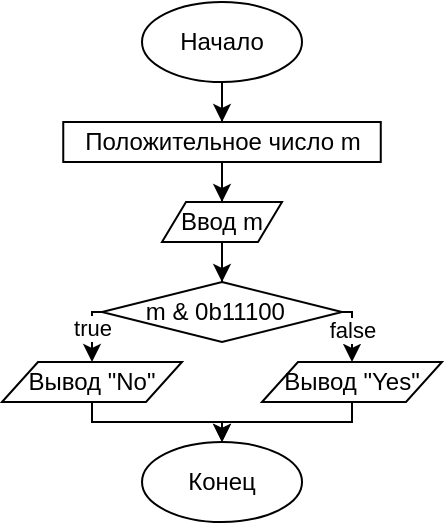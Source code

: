 <mxfile version="14.3.0" type="device"><diagram id="rqQzgaqE5HwuQP4C6qzI" name="Page-1"><mxGraphModel dx="415" dy="241" grid="1" gridSize="10" guides="1" tooltips="1" connect="1" arrows="1" fold="1" page="1" pageScale="1" pageWidth="827" pageHeight="1169" math="0" shadow="0"><root><mxCell id="0"/><mxCell id="1" parent="0"/><mxCell id="X6TsaH43rsw3EuDzbanR-6" style="edgeStyle=orthogonalEdgeStyle;rounded=0;orthogonalLoop=1;jettySize=auto;html=1;entryX=0.5;entryY=0;entryDx=0;entryDy=0;" edge="1" parent="1" source="X6TsaH43rsw3EuDzbanR-7" target="X6TsaH43rsw3EuDzbanR-12"><mxGeometry relative="1" as="geometry"/></mxCell><mxCell id="X6TsaH43rsw3EuDzbanR-7" value="Начало" style="ellipse;whiteSpace=wrap;html=1;" vertex="1" parent="1"><mxGeometry x="280" y="100" width="80" height="40" as="geometry"/></mxCell><mxCell id="X6TsaH43rsw3EuDzbanR-8" style="edgeStyle=orthogonalEdgeStyle;rounded=0;orthogonalLoop=1;jettySize=auto;html=1;entryX=0.5;entryY=0;entryDx=0;entryDy=0;" edge="1" parent="1" source="X6TsaH43rsw3EuDzbanR-9" target="X6TsaH43rsw3EuDzbanR-10"><mxGeometry relative="1" as="geometry"><Array as="points"><mxPoint x="255" y="310"/><mxPoint x="320" y="310"/></Array></mxGeometry></mxCell><mxCell id="X6TsaH43rsw3EuDzbanR-9" value="Вывод &quot;No&quot;" style="shape=parallelogram;perimeter=parallelogramPerimeter;whiteSpace=wrap;html=1;" vertex="1" parent="1"><mxGeometry x="210" y="280" width="90" height="20" as="geometry"/></mxCell><mxCell id="X6TsaH43rsw3EuDzbanR-10" value="Конец" style="ellipse;whiteSpace=wrap;html=1;" vertex="1" parent="1"><mxGeometry x="280.01" y="320" width="80" height="40" as="geometry"/></mxCell><mxCell id="X6TsaH43rsw3EuDzbanR-11" style="edgeStyle=orthogonalEdgeStyle;rounded=0;orthogonalLoop=1;jettySize=auto;html=1;" edge="1" parent="1" source="X6TsaH43rsw3EuDzbanR-12" target="X6TsaH43rsw3EuDzbanR-14"><mxGeometry relative="1" as="geometry"/></mxCell><mxCell id="X6TsaH43rsw3EuDzbanR-12" value="Положительное число m" style="rounded=0;whiteSpace=wrap;html=1;" vertex="1" parent="1"><mxGeometry x="240.63" y="160" width="158.75" height="20" as="geometry"/></mxCell><mxCell id="X6TsaH43rsw3EuDzbanR-16" style="edgeStyle=orthogonalEdgeStyle;rounded=0;orthogonalLoop=1;jettySize=auto;html=1;entryX=0.5;entryY=0;entryDx=0;entryDy=0;" edge="1" parent="1" source="X6TsaH43rsw3EuDzbanR-14" target="X6TsaH43rsw3EuDzbanR-15"><mxGeometry relative="1" as="geometry"/></mxCell><mxCell id="X6TsaH43rsw3EuDzbanR-14" value="Ввод m" style="shape=parallelogram;perimeter=parallelogramPerimeter;whiteSpace=wrap;html=1;" vertex="1" parent="1"><mxGeometry x="290" y="200" width="60" height="20" as="geometry"/></mxCell><mxCell id="X6TsaH43rsw3EuDzbanR-17" style="edgeStyle=orthogonalEdgeStyle;rounded=0;orthogonalLoop=1;jettySize=auto;html=1;entryX=0.5;entryY=0;entryDx=0;entryDy=0;" edge="1" parent="1" source="X6TsaH43rsw3EuDzbanR-15" target="X6TsaH43rsw3EuDzbanR-9"><mxGeometry relative="1" as="geometry"><Array as="points"><mxPoint x="255" y="255"/></Array></mxGeometry></mxCell><mxCell id="X6TsaH43rsw3EuDzbanR-22" value="true" style="edgeLabel;html=1;align=center;verticalAlign=middle;resizable=0;points=[];" vertex="1" connectable="0" parent="X6TsaH43rsw3EuDzbanR-17"><mxGeometry x="-0.178" relative="1" as="geometry"><mxPoint as="offset"/></mxGeometry></mxCell><mxCell id="X6TsaH43rsw3EuDzbanR-20" style="edgeStyle=orthogonalEdgeStyle;rounded=0;orthogonalLoop=1;jettySize=auto;html=1;entryX=0.5;entryY=0;entryDx=0;entryDy=0;" edge="1" parent="1" source="X6TsaH43rsw3EuDzbanR-15" target="X6TsaH43rsw3EuDzbanR-18"><mxGeometry relative="1" as="geometry"><Array as="points"><mxPoint x="385" y="255"/></Array></mxGeometry></mxCell><mxCell id="X6TsaH43rsw3EuDzbanR-24" value="false" style="edgeLabel;html=1;align=center;verticalAlign=middle;resizable=0;points=[];" vertex="1" connectable="0" parent="X6TsaH43rsw3EuDzbanR-20"><mxGeometry x="-0.241" relative="1" as="geometry"><mxPoint y="2" as="offset"/></mxGeometry></mxCell><mxCell id="X6TsaH43rsw3EuDzbanR-15" value="m &amp;amp; 0b11100 &amp;nbsp;" style="rhombus;whiteSpace=wrap;html=1;" vertex="1" parent="1"><mxGeometry x="260" y="240" width="120" height="30" as="geometry"/></mxCell><mxCell id="X6TsaH43rsw3EuDzbanR-19" style="edgeStyle=orthogonalEdgeStyle;rounded=0;orthogonalLoop=1;jettySize=auto;html=1;entryX=0.5;entryY=0;entryDx=0;entryDy=0;" edge="1" parent="1" source="X6TsaH43rsw3EuDzbanR-18" target="X6TsaH43rsw3EuDzbanR-10"><mxGeometry relative="1" as="geometry"><Array as="points"><mxPoint x="385" y="310"/><mxPoint x="320" y="310"/></Array></mxGeometry></mxCell><mxCell id="X6TsaH43rsw3EuDzbanR-18" value="Вывод &quot;Yes&quot;" style="shape=parallelogram;perimeter=parallelogramPerimeter;whiteSpace=wrap;html=1;" vertex="1" parent="1"><mxGeometry x="340" y="280" width="90" height="20" as="geometry"/></mxCell></root></mxGraphModel></diagram></mxfile>
